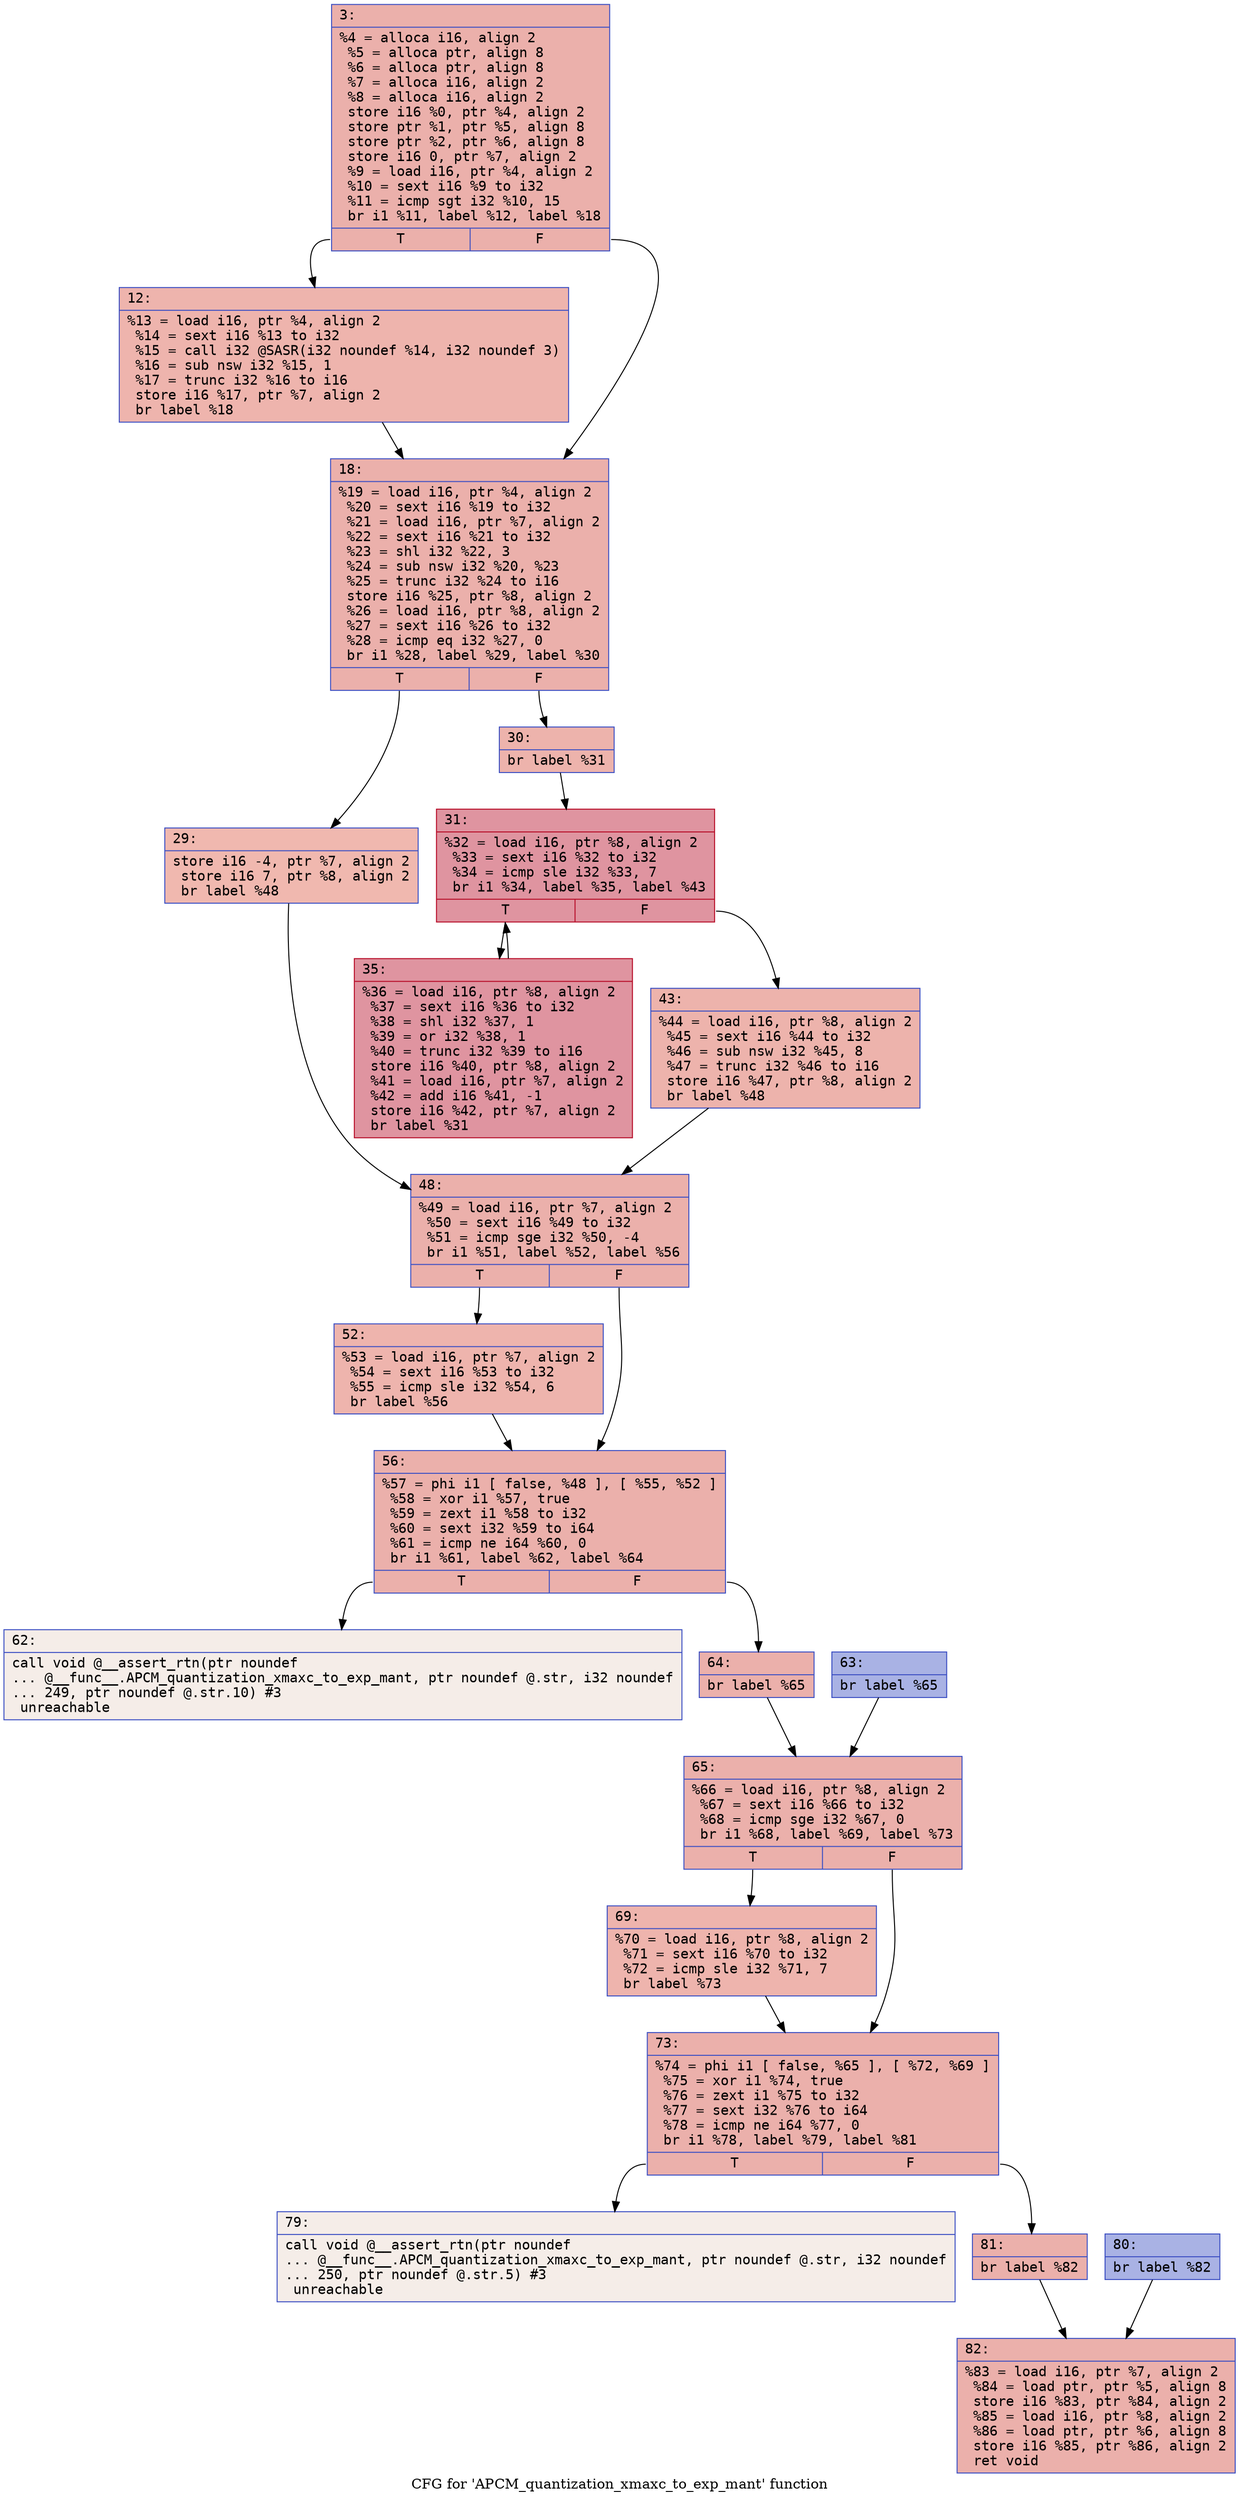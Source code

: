 digraph "CFG for 'APCM_quantization_xmaxc_to_exp_mant' function" {
	label="CFG for 'APCM_quantization_xmaxc_to_exp_mant' function";

	Node0x600002d5d0e0 [shape=record,color="#3d50c3ff", style=filled, fillcolor="#d24b4070" fontname="Courier",label="{3:\l|  %4 = alloca i16, align 2\l  %5 = alloca ptr, align 8\l  %6 = alloca ptr, align 8\l  %7 = alloca i16, align 2\l  %8 = alloca i16, align 2\l  store i16 %0, ptr %4, align 2\l  store ptr %1, ptr %5, align 8\l  store ptr %2, ptr %6, align 8\l  store i16 0, ptr %7, align 2\l  %9 = load i16, ptr %4, align 2\l  %10 = sext i16 %9 to i32\l  %11 = icmp sgt i32 %10, 15\l  br i1 %11, label %12, label %18\l|{<s0>T|<s1>F}}"];
	Node0x600002d5d0e0:s0 -> Node0x600002d5d130[tooltip="3 -> 12\nProbability 50.00%" ];
	Node0x600002d5d0e0:s1 -> Node0x600002d5d180[tooltip="3 -> 18\nProbability 50.00%" ];
	Node0x600002d5d130 [shape=record,color="#3d50c3ff", style=filled, fillcolor="#d8564670" fontname="Courier",label="{12:\l|  %13 = load i16, ptr %4, align 2\l  %14 = sext i16 %13 to i32\l  %15 = call i32 @SASR(i32 noundef %14, i32 noundef 3)\l  %16 = sub nsw i32 %15, 1\l  %17 = trunc i32 %16 to i16\l  store i16 %17, ptr %7, align 2\l  br label %18\l}"];
	Node0x600002d5d130 -> Node0x600002d5d180[tooltip="12 -> 18\nProbability 100.00%" ];
	Node0x600002d5d180 [shape=record,color="#3d50c3ff", style=filled, fillcolor="#d24b4070" fontname="Courier",label="{18:\l|  %19 = load i16, ptr %4, align 2\l  %20 = sext i16 %19 to i32\l  %21 = load i16, ptr %7, align 2\l  %22 = sext i16 %21 to i32\l  %23 = shl i32 %22, 3\l  %24 = sub nsw i32 %20, %23\l  %25 = trunc i32 %24 to i16\l  store i16 %25, ptr %8, align 2\l  %26 = load i16, ptr %8, align 2\l  %27 = sext i16 %26 to i32\l  %28 = icmp eq i32 %27, 0\l  br i1 %28, label %29, label %30\l|{<s0>T|<s1>F}}"];
	Node0x600002d5d180:s0 -> Node0x600002d5d1d0[tooltip="18 -> 29\nProbability 37.50%" ];
	Node0x600002d5d180:s1 -> Node0x600002d5d220[tooltip="18 -> 30\nProbability 62.50%" ];
	Node0x600002d5d1d0 [shape=record,color="#3d50c3ff", style=filled, fillcolor="#dc5d4a70" fontname="Courier",label="{29:\l|  store i16 -4, ptr %7, align 2\l  store i16 7, ptr %8, align 2\l  br label %48\l}"];
	Node0x600002d5d1d0 -> Node0x600002d5d360[tooltip="29 -> 48\nProbability 100.00%" ];
	Node0x600002d5d220 [shape=record,color="#3d50c3ff", style=filled, fillcolor="#d6524470" fontname="Courier",label="{30:\l|  br label %31\l}"];
	Node0x600002d5d220 -> Node0x600002d5d270[tooltip="30 -> 31\nProbability 100.00%" ];
	Node0x600002d5d270 [shape=record,color="#b70d28ff", style=filled, fillcolor="#b70d2870" fontname="Courier",label="{31:\l|  %32 = load i16, ptr %8, align 2\l  %33 = sext i16 %32 to i32\l  %34 = icmp sle i32 %33, 7\l  br i1 %34, label %35, label %43\l|{<s0>T|<s1>F}}"];
	Node0x600002d5d270:s0 -> Node0x600002d5d2c0[tooltip="31 -> 35\nProbability 96.88%" ];
	Node0x600002d5d270:s1 -> Node0x600002d5d310[tooltip="31 -> 43\nProbability 3.12%" ];
	Node0x600002d5d2c0 [shape=record,color="#b70d28ff", style=filled, fillcolor="#b70d2870" fontname="Courier",label="{35:\l|  %36 = load i16, ptr %8, align 2\l  %37 = sext i16 %36 to i32\l  %38 = shl i32 %37, 1\l  %39 = or i32 %38, 1\l  %40 = trunc i32 %39 to i16\l  store i16 %40, ptr %8, align 2\l  %41 = load i16, ptr %7, align 2\l  %42 = add i16 %41, -1\l  store i16 %42, ptr %7, align 2\l  br label %31\l}"];
	Node0x600002d5d2c0 -> Node0x600002d5d270[tooltip="35 -> 31\nProbability 100.00%" ];
	Node0x600002d5d310 [shape=record,color="#3d50c3ff", style=filled, fillcolor="#d6524470" fontname="Courier",label="{43:\l|  %44 = load i16, ptr %8, align 2\l  %45 = sext i16 %44 to i32\l  %46 = sub nsw i32 %45, 8\l  %47 = trunc i32 %46 to i16\l  store i16 %47, ptr %8, align 2\l  br label %48\l}"];
	Node0x600002d5d310 -> Node0x600002d5d360[tooltip="43 -> 48\nProbability 100.00%" ];
	Node0x600002d5d360 [shape=record,color="#3d50c3ff", style=filled, fillcolor="#d24b4070" fontname="Courier",label="{48:\l|  %49 = load i16, ptr %7, align 2\l  %50 = sext i16 %49 to i32\l  %51 = icmp sge i32 %50, -4\l  br i1 %51, label %52, label %56\l|{<s0>T|<s1>F}}"];
	Node0x600002d5d360:s0 -> Node0x600002d5d3b0[tooltip="48 -> 52\nProbability 50.00%" ];
	Node0x600002d5d360:s1 -> Node0x600002d5d400[tooltip="48 -> 56\nProbability 50.00%" ];
	Node0x600002d5d3b0 [shape=record,color="#3d50c3ff", style=filled, fillcolor="#d8564670" fontname="Courier",label="{52:\l|  %53 = load i16, ptr %7, align 2\l  %54 = sext i16 %53 to i32\l  %55 = icmp sle i32 %54, 6\l  br label %56\l}"];
	Node0x600002d5d3b0 -> Node0x600002d5d400[tooltip="52 -> 56\nProbability 100.00%" ];
	Node0x600002d5d400 [shape=record,color="#3d50c3ff", style=filled, fillcolor="#d24b4070" fontname="Courier",label="{56:\l|  %57 = phi i1 [ false, %48 ], [ %55, %52 ]\l  %58 = xor i1 %57, true\l  %59 = zext i1 %58 to i32\l  %60 = sext i32 %59 to i64\l  %61 = icmp ne i64 %60, 0\l  br i1 %61, label %62, label %64\l|{<s0>T|<s1>F}}"];
	Node0x600002d5d400:s0 -> Node0x600002d5d450[tooltip="56 -> 62\nProbability 0.00%" ];
	Node0x600002d5d400:s1 -> Node0x600002d5d4f0[tooltip="56 -> 64\nProbability 100.00%" ];
	Node0x600002d5d450 [shape=record,color="#3d50c3ff", style=filled, fillcolor="#e8d6cc70" fontname="Courier",label="{62:\l|  call void @__assert_rtn(ptr noundef\l... @__func__.APCM_quantization_xmaxc_to_exp_mant, ptr noundef @.str, i32 noundef\l... 249, ptr noundef @.str.10) #3\l  unreachable\l}"];
	Node0x600002d5d4a0 [shape=record,color="#3d50c3ff", style=filled, fillcolor="#3d50c370" fontname="Courier",label="{63:\l|  br label %65\l}"];
	Node0x600002d5d4a0 -> Node0x600002d5d540[tooltip="63 -> 65\nProbability 100.00%" ];
	Node0x600002d5d4f0 [shape=record,color="#3d50c3ff", style=filled, fillcolor="#d24b4070" fontname="Courier",label="{64:\l|  br label %65\l}"];
	Node0x600002d5d4f0 -> Node0x600002d5d540[tooltip="64 -> 65\nProbability 100.00%" ];
	Node0x600002d5d540 [shape=record,color="#3d50c3ff", style=filled, fillcolor="#d24b4070" fontname="Courier",label="{65:\l|  %66 = load i16, ptr %8, align 2\l  %67 = sext i16 %66 to i32\l  %68 = icmp sge i32 %67, 0\l  br i1 %68, label %69, label %73\l|{<s0>T|<s1>F}}"];
	Node0x600002d5d540:s0 -> Node0x600002d5d590[tooltip="65 -> 69\nProbability 50.00%" ];
	Node0x600002d5d540:s1 -> Node0x600002d5d5e0[tooltip="65 -> 73\nProbability 50.00%" ];
	Node0x600002d5d590 [shape=record,color="#3d50c3ff", style=filled, fillcolor="#d8564670" fontname="Courier",label="{69:\l|  %70 = load i16, ptr %8, align 2\l  %71 = sext i16 %70 to i32\l  %72 = icmp sle i32 %71, 7\l  br label %73\l}"];
	Node0x600002d5d590 -> Node0x600002d5d5e0[tooltip="69 -> 73\nProbability 100.00%" ];
	Node0x600002d5d5e0 [shape=record,color="#3d50c3ff", style=filled, fillcolor="#d24b4070" fontname="Courier",label="{73:\l|  %74 = phi i1 [ false, %65 ], [ %72, %69 ]\l  %75 = xor i1 %74, true\l  %76 = zext i1 %75 to i32\l  %77 = sext i32 %76 to i64\l  %78 = icmp ne i64 %77, 0\l  br i1 %78, label %79, label %81\l|{<s0>T|<s1>F}}"];
	Node0x600002d5d5e0:s0 -> Node0x600002d5d630[tooltip="73 -> 79\nProbability 0.00%" ];
	Node0x600002d5d5e0:s1 -> Node0x600002d5d6d0[tooltip="73 -> 81\nProbability 100.00%" ];
	Node0x600002d5d630 [shape=record,color="#3d50c3ff", style=filled, fillcolor="#e8d6cc70" fontname="Courier",label="{79:\l|  call void @__assert_rtn(ptr noundef\l... @__func__.APCM_quantization_xmaxc_to_exp_mant, ptr noundef @.str, i32 noundef\l... 250, ptr noundef @.str.5) #3\l  unreachable\l}"];
	Node0x600002d5d680 [shape=record,color="#3d50c3ff", style=filled, fillcolor="#3d50c370" fontname="Courier",label="{80:\l|  br label %82\l}"];
	Node0x600002d5d680 -> Node0x600002d5d720[tooltip="80 -> 82\nProbability 100.00%" ];
	Node0x600002d5d6d0 [shape=record,color="#3d50c3ff", style=filled, fillcolor="#d24b4070" fontname="Courier",label="{81:\l|  br label %82\l}"];
	Node0x600002d5d6d0 -> Node0x600002d5d720[tooltip="81 -> 82\nProbability 100.00%" ];
	Node0x600002d5d720 [shape=record,color="#3d50c3ff", style=filled, fillcolor="#d24b4070" fontname="Courier",label="{82:\l|  %83 = load i16, ptr %7, align 2\l  %84 = load ptr, ptr %5, align 8\l  store i16 %83, ptr %84, align 2\l  %85 = load i16, ptr %8, align 2\l  %86 = load ptr, ptr %6, align 8\l  store i16 %85, ptr %86, align 2\l  ret void\l}"];
}
